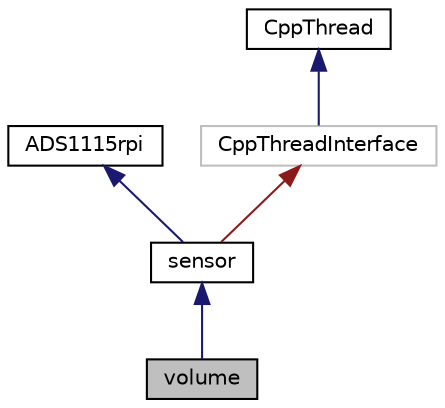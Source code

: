 digraph "volume"
{
 // LATEX_PDF_SIZE
  edge [fontname="Helvetica",fontsize="10",labelfontname="Helvetica",labelfontsize="10"];
  node [fontname="Helvetica",fontsize="10",shape=record];
  Node1 [label="volume",height=0.2,width=0.4,color="black", fillcolor="grey75", style="filled", fontcolor="black",tooltip="Volume sensor class."];
  Node2 -> Node1 [dir="back",color="midnightblue",fontsize="10",style="solid",fontname="Helvetica"];
  Node2 [label="sensor",height=0.2,width=0.4,color="black", fillcolor="white", style="filled",URL="$classsensor.html",tooltip="Parent sensor class."];
  Node3 -> Node2 [dir="back",color="midnightblue",fontsize="10",style="solid",fontname="Helvetica"];
  Node3 [label="ADS1115rpi",height=0.2,width=0.4,color="black", fillcolor="white", style="filled",URL="$class_a_d_s1115rpi.html",tooltip="This class reads data from the ADS1115 in the background (separate thread) and calls a callback funct..."];
  Node4 -> Node2 [dir="back",color="firebrick4",fontsize="10",style="solid",fontname="Helvetica"];
  Node4 [label="CppThreadInterface",height=0.2,width=0.4,color="grey75", fillcolor="white", style="filled",URL="$class_cpp_thread_interface.html",tooltip=" "];
  Node5 -> Node4 [dir="back",color="midnightblue",fontsize="10",style="solid",fontname="Helvetica"];
  Node5 [label="CppThread",height=0.2,width=0.4,color="black", fillcolor="white", style="filled",URL="$class_cpp_thread.html",tooltip="GNU GENERAL PUBLIC LICENSE Version 3, 29 June 2007."];
}
